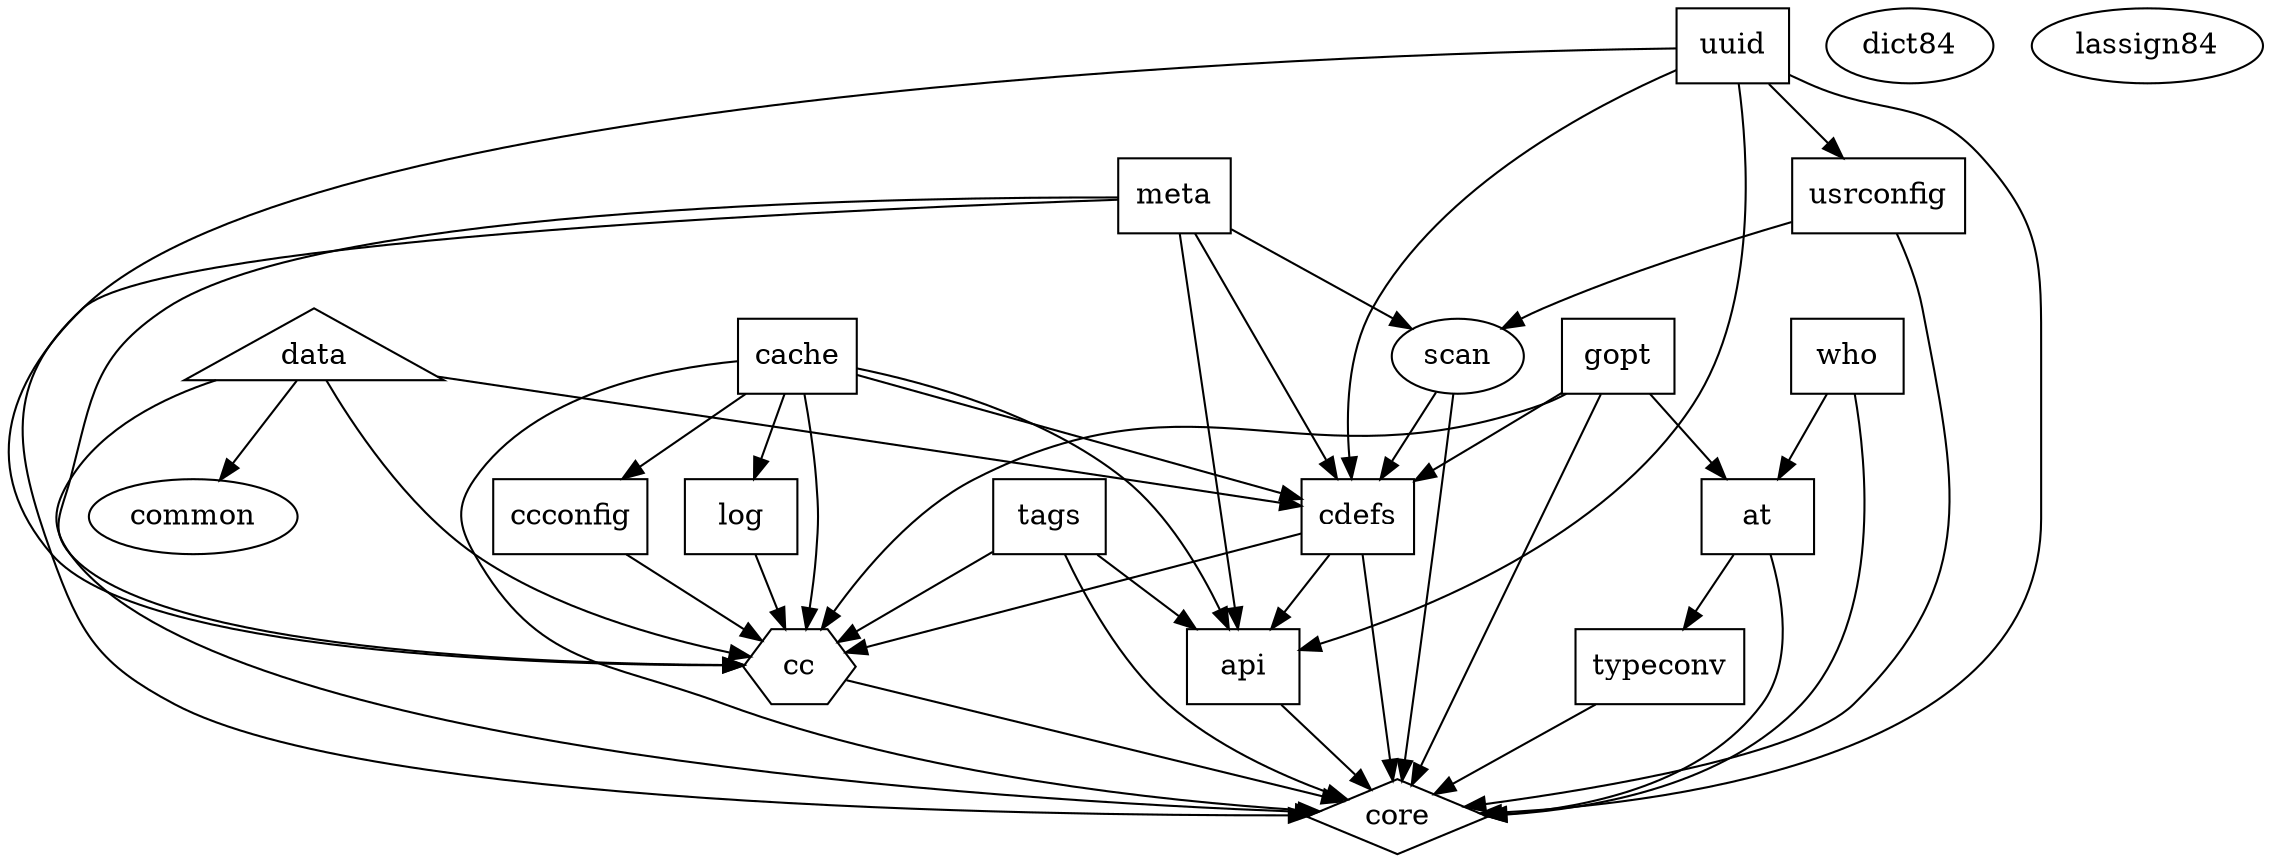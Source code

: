
strict digraph {
	//	Frontend
	core		[shape="diamond"];

	//	Backend (External CC)
	cc		[shape="hexagon"];

	//	Stateless functionality.
	common		[];				// Critcl specific general utilities
	dict84		[];				// Forward compatible dict command for 8.4
	lassign84	[];				// Forward compatible lassign command for 8.4
	//	Only transient state during operation.
	scan		[];				// Static scanner of .(cri)tcl files

	//	File container
	data		[shape="triangle"];		// Container for template and other data files

	//	System state (in-memory databases)
	api		[shape="box"];			// Management of stubs tables, i.e. package APIs
	at		[shape="box"];			// Management of #line information in generated code
	cache		[shape="box"];			// Management of the result cache (directory)
	ccconfig	[shape="box"];			// Configuration information for external CC, multi-platform
	cdefs		[shape="box"];			// Management of the collected C definitions.
	gopt		[shape="box"];			// Global option management
	log		[shape="box"];			// Log file handling
	meta		[shape="box"];			// Management of TEApot meta data
	tags		[shape="box"];			// Management of general indicator flags
	typeconv	[shape="box"];			// Management of type conversions (args, results) for cproc
	usrconfig	[shape="box"];			// Management of user-specified configuration options
	uuid		[shape="box"];			// Code hashes for change detection.
	who		[shape="box"];			// Management of the "current" file.

	//	Dependencies
	//	A -> B   <==> A is-used-by B

	at		->	typeconv;
	cache		->	api;
	cache		->	ccconfig;
	cache		->	cdefs;
	cache		->	log;
	cdefs		->	api;
	//common		->	api;
	//common		->	cache;
	//common		->	ccconfig;
	//common		->	cdefs;
	//common		->	log;
	//common		->	meta;
	//common		->	scan;
	data		->	common;
	data		->	cdefs;
	//dict84		->	api;
	//dict84		->	ccconfig;
	//dict84		->	cdefs;
	//dict84		->	meta;
	//dict84		->	scan;
	//dict84		->	tags;
	//dict84		->	usrconfig;
	//dict84		->	uuid;
	gopt		->	at;
	gopt		->	cdefs;
	//lassign84	->	api;
	//lassign84	->	at;
	//lassign84	->	ccconfig;
	//lassign84	->	scan;
	//lassign84	->	typeconv;
	meta		->	api;
	meta		->	cdefs;
	meta		->	scan;
	scan		->	cdefs;
	tags		->	api;
	usrconfig	->	scan;
	uuid		->	api;
	uuid		->	cdefs;
	uuid		->	usrconfig;
	who		->	at;

	cache		->	cc;
	ccconfig	->	cc;
	cdefs		->	cc;
	//common		->	cc;
	data		->	cc;
	gopt		->	cc;
	log		->	cc;
	meta		->	cc;
	tags		->	cc;
	uuid		->	cc;

	api		->	core;
	at		->	core;
	cache		->	core;
	cc		->	core;
	cdefs		->	core;
	//common		->	core;
	data		->	core;	// for CollectEmbedded only.
	gopt		->	core;
	meta		->	core;
	scan		->	core;
	tags		->	core;
	typeconv	->	core;
	usrconfig	->	core;
	uuid		->	core;
	who		->	core;
}
